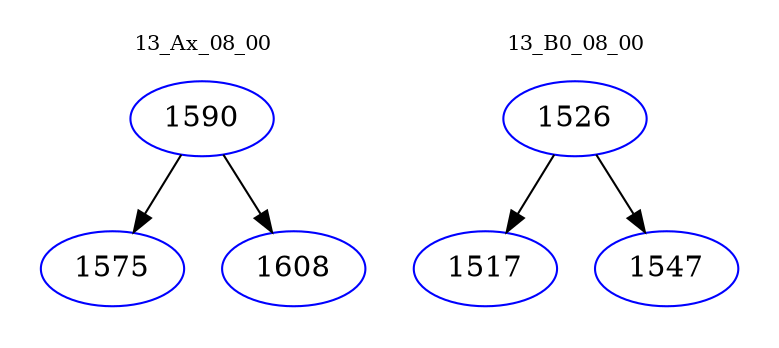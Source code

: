 digraph{
subgraph cluster_0 {
color = white
label = "13_Ax_08_00";
fontsize=10;
T0_1590 [label="1590", color="blue"]
T0_1590 -> T0_1575 [color="black"]
T0_1575 [label="1575", color="blue"]
T0_1590 -> T0_1608 [color="black"]
T0_1608 [label="1608", color="blue"]
}
subgraph cluster_1 {
color = white
label = "13_B0_08_00";
fontsize=10;
T1_1526 [label="1526", color="blue"]
T1_1526 -> T1_1517 [color="black"]
T1_1517 [label="1517", color="blue"]
T1_1526 -> T1_1547 [color="black"]
T1_1547 [label="1547", color="blue"]
}
}
